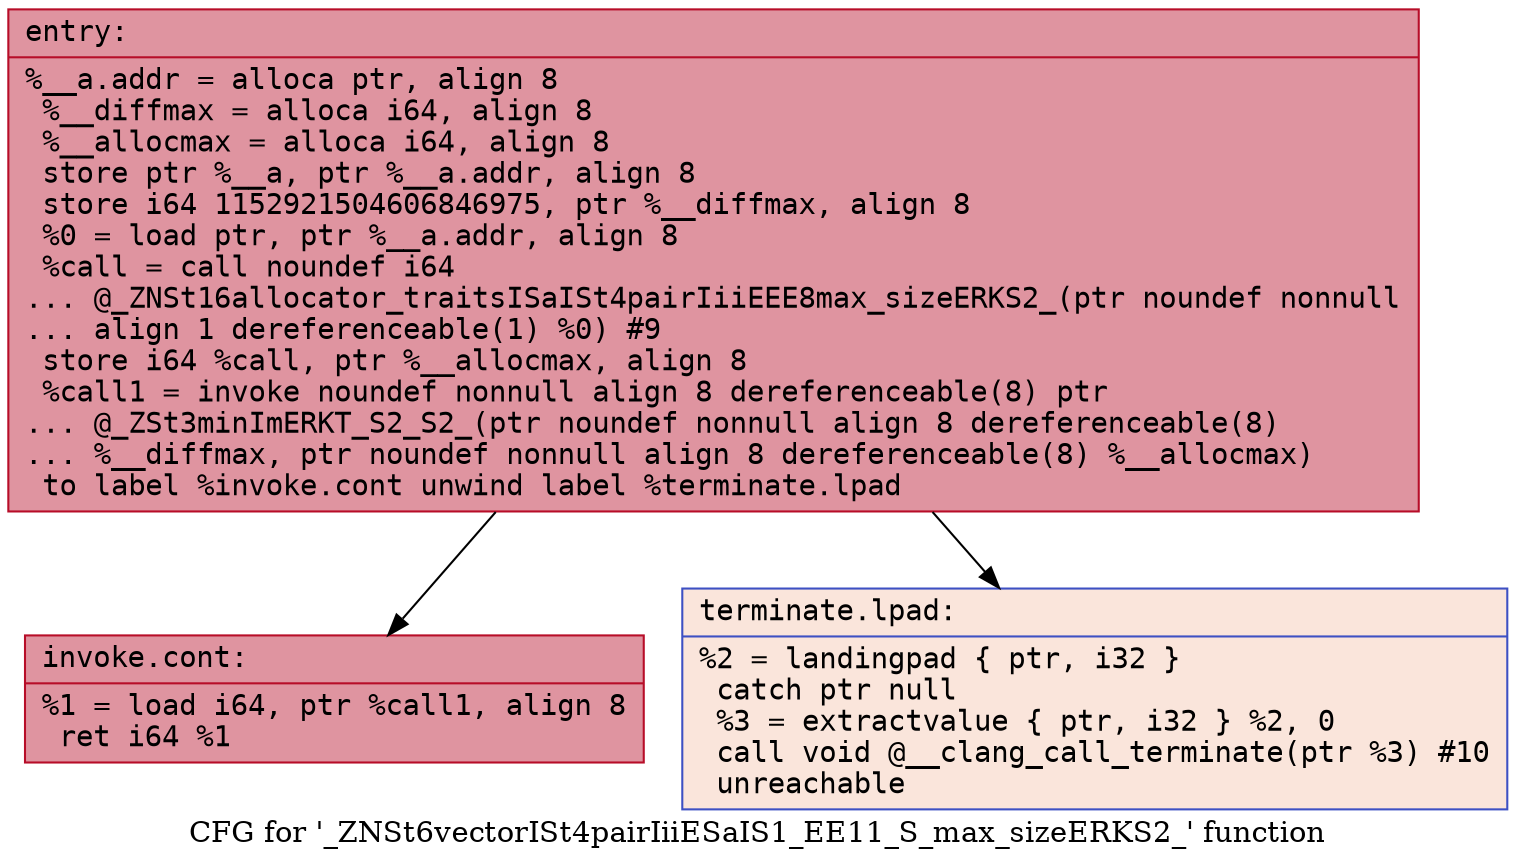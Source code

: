 digraph "CFG for '_ZNSt6vectorISt4pairIiiESaIS1_EE11_S_max_sizeERKS2_' function" {
	label="CFG for '_ZNSt6vectorISt4pairIiiESaIS1_EE11_S_max_sizeERKS2_' function";

	Node0x55c954f57000 [shape=record,color="#b70d28ff", style=filled, fillcolor="#b70d2870" fontname="Courier",label="{entry:\l|  %__a.addr = alloca ptr, align 8\l  %__diffmax = alloca i64, align 8\l  %__allocmax = alloca i64, align 8\l  store ptr %__a, ptr %__a.addr, align 8\l  store i64 1152921504606846975, ptr %__diffmax, align 8\l  %0 = load ptr, ptr %__a.addr, align 8\l  %call = call noundef i64\l... @_ZNSt16allocator_traitsISaISt4pairIiiEEE8max_sizeERKS2_(ptr noundef nonnull\l... align 1 dereferenceable(1) %0) #9\l  store i64 %call, ptr %__allocmax, align 8\l  %call1 = invoke noundef nonnull align 8 dereferenceable(8) ptr\l... @_ZSt3minImERKT_S2_S2_(ptr noundef nonnull align 8 dereferenceable(8)\l... %__diffmax, ptr noundef nonnull align 8 dereferenceable(8) %__allocmax)\l          to label %invoke.cont unwind label %terminate.lpad\l}"];
	Node0x55c954f57000 -> Node0x55c954f57630[tooltip="entry -> invoke.cont\nProbability 100.00%" ];
	Node0x55c954f57000 -> Node0x55c954f576b0[tooltip="entry -> terminate.lpad\nProbability 0.00%" ];
	Node0x55c954f57630 [shape=record,color="#b70d28ff", style=filled, fillcolor="#b70d2870" fontname="Courier",label="{invoke.cont:\l|  %1 = load i64, ptr %call1, align 8\l  ret i64 %1\l}"];
	Node0x55c954f576b0 [shape=record,color="#3d50c3ff", style=filled, fillcolor="#f4c5ad70" fontname="Courier",label="{terminate.lpad:\l|  %2 = landingpad \{ ptr, i32 \}\l          catch ptr null\l  %3 = extractvalue \{ ptr, i32 \} %2, 0\l  call void @__clang_call_terminate(ptr %3) #10\l  unreachable\l}"];
}
